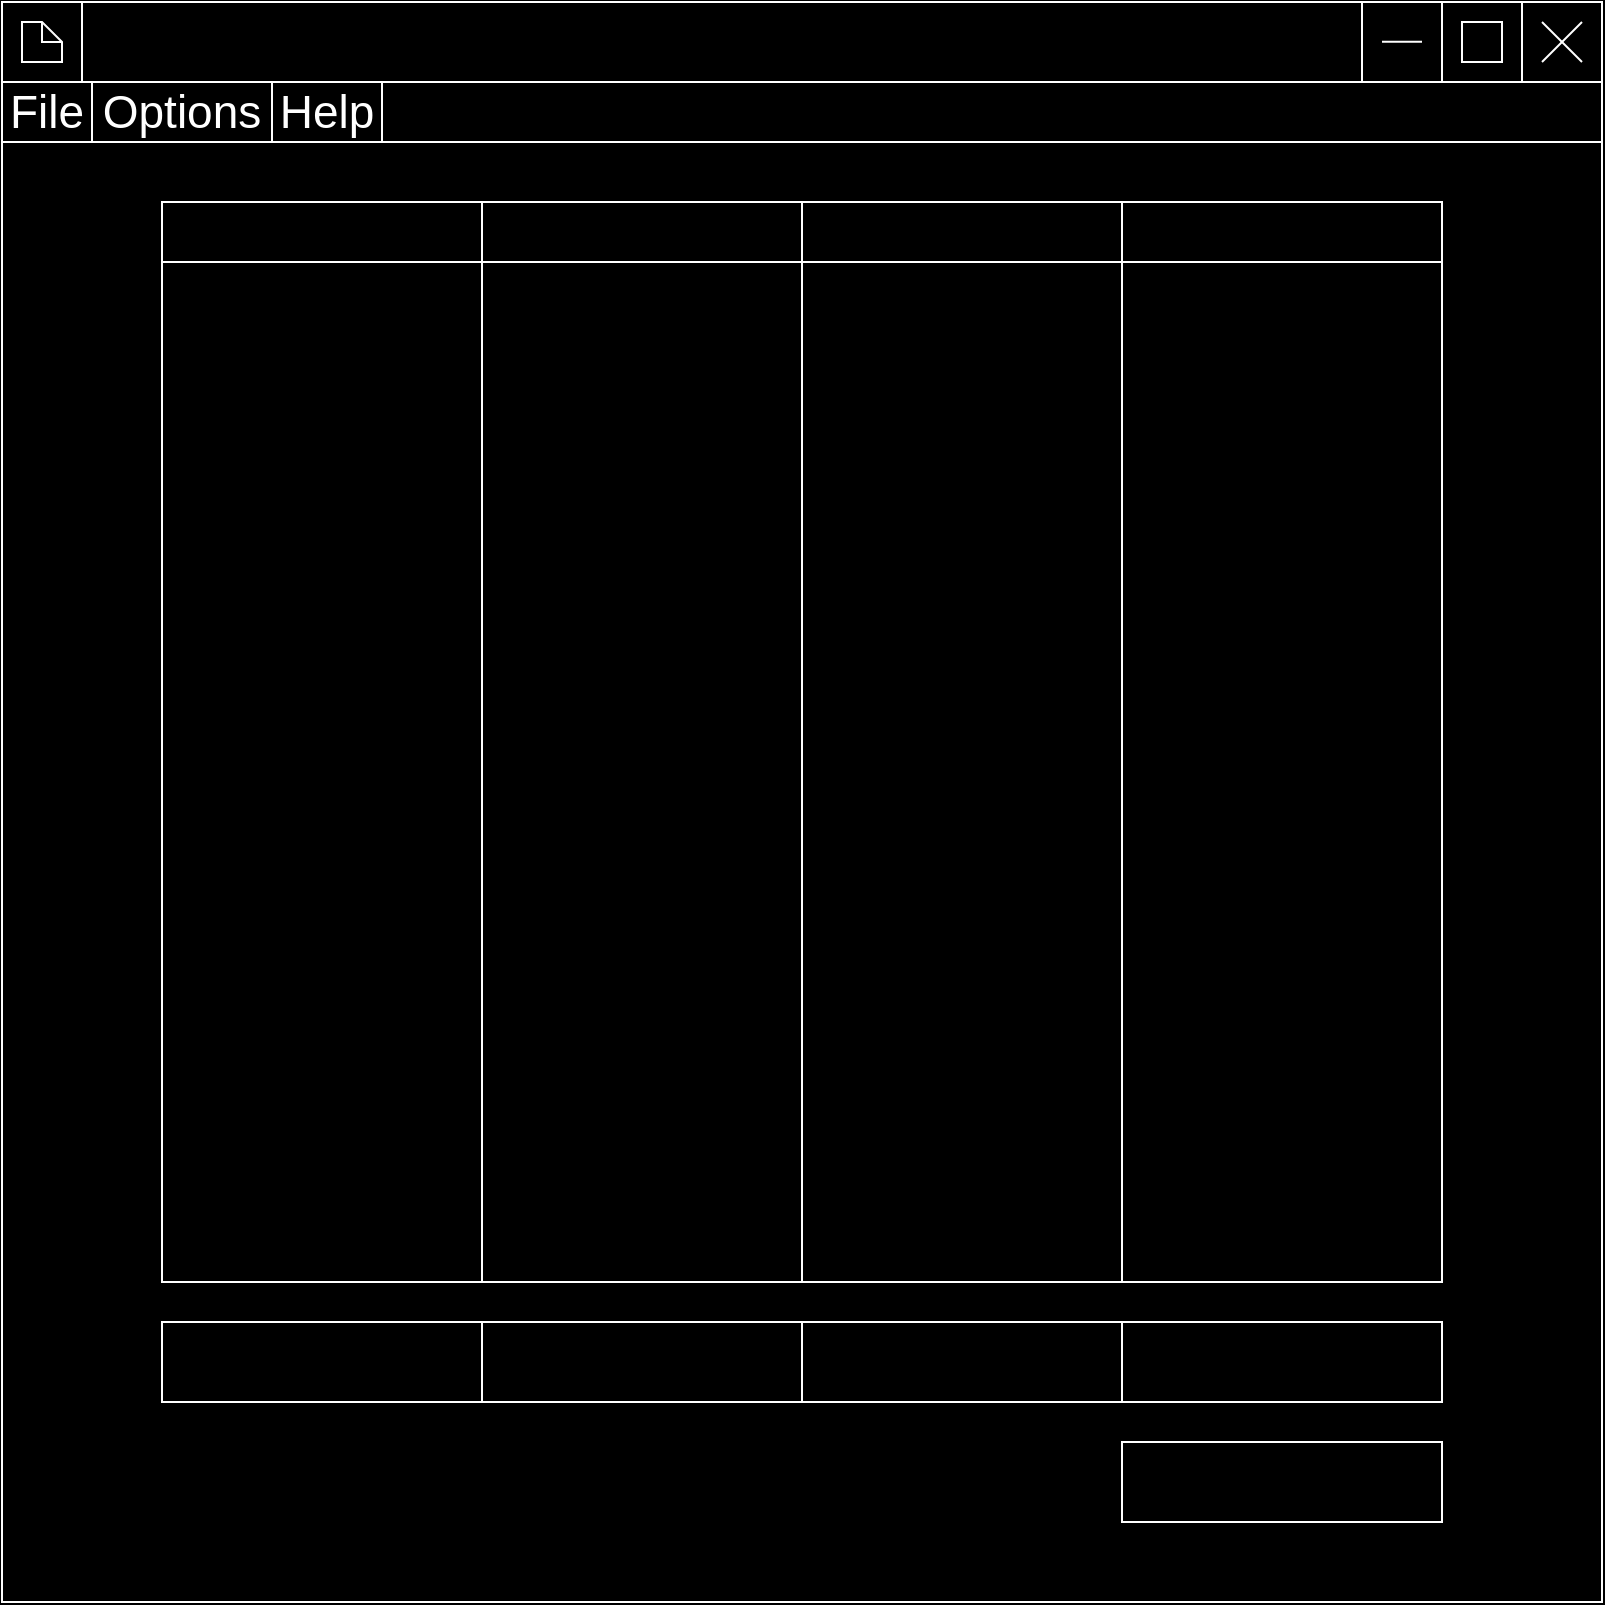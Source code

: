 <mxfile version="24.7.8">
  <diagram name="Page-1" id="MWQqguzOlJiIStY0bFs1">
    <mxGraphModel dx="1434" dy="746" grid="1" gridSize="5" guides="1" tooltips="1" connect="0" arrows="1" fold="1" page="1" pageScale="1" pageWidth="800" pageHeight="800" background="#000000" math="0" shadow="0">
      <root>
        <mxCell id="0" />
        <mxCell id="1" parent="0" />
        <mxCell id="REj9tXIuePzix-ZfhNkP-1" value="" style="rounded=0;whiteSpace=wrap;html=1;fillColor=none;labelBackgroundColor=none;strokeColor=#FFFFFF;fontColor=#1A1A1A;" vertex="1" parent="1">
          <mxGeometry width="800" height="40" as="geometry" />
        </mxCell>
        <mxCell id="REj9tXIuePzix-ZfhNkP-2" value="" style="endArrow=none;html=1;rounded=0;labelBackgroundColor=none;strokeColor=#FFFFFF;fontColor=default;" edge="1" parent="1">
          <mxGeometry width="50" height="50" relative="1" as="geometry">
            <mxPoint x="770" y="10" as="sourcePoint" />
            <mxPoint x="790" y="30" as="targetPoint" />
          </mxGeometry>
        </mxCell>
        <mxCell id="REj9tXIuePzix-ZfhNkP-3" value="" style="endArrow=none;html=1;rounded=0;labelBackgroundColor=none;strokeColor=#FFFFFF;fontColor=default;" edge="1" parent="1">
          <mxGeometry width="50" height="50" relative="1" as="geometry">
            <mxPoint x="790" y="10" as="sourcePoint" />
            <mxPoint x="770" y="30" as="targetPoint" />
          </mxGeometry>
        </mxCell>
        <mxCell id="REj9tXIuePzix-ZfhNkP-9" value="" style="endArrow=none;html=1;rounded=0;labelBackgroundColor=none;strokeColor=#FFFFFF;fontColor=default;" edge="1" parent="1">
          <mxGeometry width="50" height="50" relative="1" as="geometry">
            <mxPoint x="40" y="40" as="sourcePoint" />
            <mxPoint x="40" as="targetPoint" />
          </mxGeometry>
        </mxCell>
        <mxCell id="REj9tXIuePzix-ZfhNkP-11" value="" style="shape=note;whiteSpace=wrap;html=1;backgroundOutline=1;darkOpacity=0.05;size=10;labelBackgroundColor=none;fillColor=none;strokeColor=#FFFFFF;fontColor=#1A1A1A;" vertex="1" parent="1">
          <mxGeometry x="10" y="10" width="20" height="20" as="geometry" />
        </mxCell>
        <mxCell id="REj9tXIuePzix-ZfhNkP-20" value="" style="endArrow=none;html=1;rounded=0;labelBackgroundColor=none;strokeColor=#FFFFFF;fontColor=default;" edge="1" parent="1">
          <mxGeometry width="50" height="50" relative="1" as="geometry">
            <mxPoint x="760" y="40" as="sourcePoint" />
            <mxPoint x="760" as="targetPoint" />
          </mxGeometry>
        </mxCell>
        <mxCell id="REj9tXIuePzix-ZfhNkP-21" value="" style="rounded=0;whiteSpace=wrap;html=1;fillColor=none;labelBackgroundColor=none;strokeColor=#FFFFFF;fontColor=#1A1A1A;" vertex="1" parent="1">
          <mxGeometry x="730" y="10" width="20" height="20" as="geometry" />
        </mxCell>
        <mxCell id="REj9tXIuePzix-ZfhNkP-22" value="" style="endArrow=none;html=1;rounded=0;labelBackgroundColor=none;strokeColor=#FFFFFF;fontColor=default;" edge="1" parent="1">
          <mxGeometry width="50" height="50" relative="1" as="geometry">
            <mxPoint x="720" y="40" as="sourcePoint" />
            <mxPoint x="720" as="targetPoint" />
          </mxGeometry>
        </mxCell>
        <mxCell id="REj9tXIuePzix-ZfhNkP-23" value="" style="endArrow=none;html=1;rounded=0;labelBackgroundColor=none;strokeColor=#FFFFFF;fontColor=default;" edge="1" parent="1">
          <mxGeometry width="50" height="50" relative="1" as="geometry">
            <mxPoint x="690" y="19.91" as="sourcePoint" />
            <mxPoint x="710" y="19.91" as="targetPoint" />
          </mxGeometry>
        </mxCell>
        <mxCell id="REj9tXIuePzix-ZfhNkP-24" value="" style="endArrow=none;html=1;rounded=0;labelBackgroundColor=none;strokeColor=#FFFFFF;fontColor=default;" edge="1" parent="1">
          <mxGeometry width="50" height="50" relative="1" as="geometry">
            <mxPoint x="680" y="40" as="sourcePoint" />
            <mxPoint x="680" as="targetPoint" />
          </mxGeometry>
        </mxCell>
        <mxCell id="REj9tXIuePzix-ZfhNkP-25" value="" style="rounded=0;whiteSpace=wrap;html=1;fillColor=none;labelBackgroundColor=none;strokeColor=#FFFFFF;fontColor=#1A1A1A;" vertex="1" parent="1">
          <mxGeometry y="40" width="800" height="30" as="geometry" />
        </mxCell>
        <mxCell id="REj9tXIuePzix-ZfhNkP-26" value="&lt;font style=&quot;font-size: 23px;&quot;&gt;File&lt;/font&gt;" style="text;html=1;align=center;verticalAlign=middle;whiteSpace=wrap;rounded=0;fontSize=23;labelBackgroundColor=none;fontColor=#FFFFFF;" vertex="1" parent="1">
          <mxGeometry x="5" y="45" width="35" height="20" as="geometry" />
        </mxCell>
        <mxCell id="REj9tXIuePzix-ZfhNkP-27" value="" style="endArrow=none;html=1;rounded=0;labelBackgroundColor=none;strokeColor=#FFFFFF;fontColor=default;" edge="1" parent="1">
          <mxGeometry width="50" height="50" relative="1" as="geometry">
            <mxPoint x="45" y="70" as="sourcePoint" />
            <mxPoint x="45" y="40" as="targetPoint" />
          </mxGeometry>
        </mxCell>
        <mxCell id="REj9tXIuePzix-ZfhNkP-28" value="&lt;font style=&quot;font-size: 23px;&quot;&gt;Options&lt;/font&gt;" style="text;html=1;align=center;verticalAlign=middle;whiteSpace=wrap;rounded=0;labelBackgroundColor=none;fontColor=#FFFFFF;" vertex="1" parent="1">
          <mxGeometry x="50" y="45" width="80" height="20" as="geometry" />
        </mxCell>
        <mxCell id="REj9tXIuePzix-ZfhNkP-29" value="" style="endArrow=none;html=1;rounded=0;labelBackgroundColor=none;strokeColor=#FFFFFF;fontColor=default;" edge="1" parent="1">
          <mxGeometry width="50" height="50" relative="1" as="geometry">
            <mxPoint x="135" y="70" as="sourcePoint" />
            <mxPoint x="135" y="40" as="targetPoint" />
          </mxGeometry>
        </mxCell>
        <mxCell id="REj9tXIuePzix-ZfhNkP-30" value="&lt;font style=&quot;font-size: 23px;&quot;&gt;Help&lt;/font&gt;" style="text;html=1;align=center;verticalAlign=middle;whiteSpace=wrap;rounded=0;labelBackgroundColor=none;fontColor=#FFFFFF;" vertex="1" parent="1">
          <mxGeometry x="140" y="45" width="45" height="20" as="geometry" />
        </mxCell>
        <mxCell id="REj9tXIuePzix-ZfhNkP-31" value="" style="endArrow=none;html=1;rounded=0;labelBackgroundColor=none;strokeColor=#FFFFFF;fontColor=default;" edge="1" parent="1">
          <mxGeometry width="50" height="50" relative="1" as="geometry">
            <mxPoint x="190" y="70" as="sourcePoint" />
            <mxPoint x="190" y="40" as="targetPoint" />
          </mxGeometry>
        </mxCell>
        <mxCell id="REj9tXIuePzix-ZfhNkP-37" value="" style="rounded=0;whiteSpace=wrap;html=1;fillColor=none;labelBackgroundColor=none;strokeColor=#FFFFFF;fontColor=#1A1A1A;strokeWidth=1;perimeterSpacing=0;" vertex="1" parent="1">
          <mxGeometry y="70" width="800" height="730" as="geometry" />
        </mxCell>
        <mxCell id="REj9tXIuePzix-ZfhNkP-38" value="" style="rounded=0;whiteSpace=wrap;html=1;strokeColor=#FFFFFF;fontColor=#1A1A1A;fillColor=none;" vertex="1" parent="1">
          <mxGeometry x="80" y="130" width="160" height="510" as="geometry" />
        </mxCell>
        <mxCell id="REj9tXIuePzix-ZfhNkP-39" value="" style="rounded=0;whiteSpace=wrap;html=1;strokeColor=#FFFFFF;fontColor=#1A1A1A;fillColor=none;" vertex="1" parent="1">
          <mxGeometry x="240" y="130" width="160" height="510" as="geometry" />
        </mxCell>
        <mxCell id="REj9tXIuePzix-ZfhNkP-40" value="" style="rounded=0;whiteSpace=wrap;html=1;strokeColor=#FFFFFF;fontColor=#1A1A1A;fillColor=none;" vertex="1" parent="1">
          <mxGeometry x="400" y="130" width="160" height="510" as="geometry" />
        </mxCell>
        <mxCell id="REj9tXIuePzix-ZfhNkP-41" value="" style="rounded=0;whiteSpace=wrap;html=1;strokeColor=#FFFFFF;fontColor=#1A1A1A;fillColor=none;" vertex="1" parent="1">
          <mxGeometry x="560" y="130" width="160" height="510" as="geometry" />
        </mxCell>
        <mxCell id="REj9tXIuePzix-ZfhNkP-43" value="" style="rounded=0;whiteSpace=wrap;html=1;strokeColor=#FFFFFF;fontColor=#1A1A1A;fillColor=none;" vertex="1" parent="1">
          <mxGeometry x="80" y="660" width="160" height="40" as="geometry" />
        </mxCell>
        <mxCell id="REj9tXIuePzix-ZfhNkP-44" value="" style="rounded=0;whiteSpace=wrap;html=1;strokeColor=#FFFFFF;fontColor=#1A1A1A;fillColor=none;" vertex="1" parent="1">
          <mxGeometry x="240" y="660" width="160" height="40" as="geometry" />
        </mxCell>
        <mxCell id="REj9tXIuePzix-ZfhNkP-45" value="" style="rounded=0;whiteSpace=wrap;html=1;strokeColor=#FFFFFF;fontColor=#1A1A1A;fillColor=none;" vertex="1" parent="1">
          <mxGeometry x="400" y="660" width="160" height="40" as="geometry" />
        </mxCell>
        <mxCell id="REj9tXIuePzix-ZfhNkP-46" value="" style="rounded=0;whiteSpace=wrap;html=1;strokeColor=#FFFFFF;fontColor=#1A1A1A;fillColor=none;" vertex="1" parent="1">
          <mxGeometry x="560" y="660" width="160" height="40" as="geometry" />
        </mxCell>
        <mxCell id="REj9tXIuePzix-ZfhNkP-47" value="" style="rounded=0;whiteSpace=wrap;html=1;strokeColor=#FFFFFF;fontColor=#1A1A1A;fillColor=none;" vertex="1" parent="1">
          <mxGeometry x="560" y="720" width="160" height="40" as="geometry" />
        </mxCell>
        <mxCell id="REj9tXIuePzix-ZfhNkP-48" value="" style="rounded=0;whiteSpace=wrap;html=1;strokeColor=#FFFFFF;fontColor=#1A1A1A;fillColor=none;" vertex="1" parent="1">
          <mxGeometry x="80" y="100" width="160" height="30" as="geometry" />
        </mxCell>
        <mxCell id="REj9tXIuePzix-ZfhNkP-49" value="" style="rounded=0;whiteSpace=wrap;html=1;strokeColor=#FFFFFF;fontColor=#1A1A1A;fillColor=none;" vertex="1" parent="1">
          <mxGeometry x="240" y="100" width="160" height="30" as="geometry" />
        </mxCell>
        <mxCell id="REj9tXIuePzix-ZfhNkP-50" value="" style="rounded=0;whiteSpace=wrap;html=1;strokeColor=#FFFFFF;fontColor=#1A1A1A;fillColor=none;" vertex="1" parent="1">
          <mxGeometry x="400" y="100" width="160" height="30" as="geometry" />
        </mxCell>
        <mxCell id="REj9tXIuePzix-ZfhNkP-51" value="" style="rounded=0;whiteSpace=wrap;html=1;strokeColor=#FFFFFF;fontColor=#1A1A1A;fillColor=none;" vertex="1" parent="1">
          <mxGeometry x="560" y="100" width="160" height="30" as="geometry" />
        </mxCell>
      </root>
    </mxGraphModel>
  </diagram>
</mxfile>
